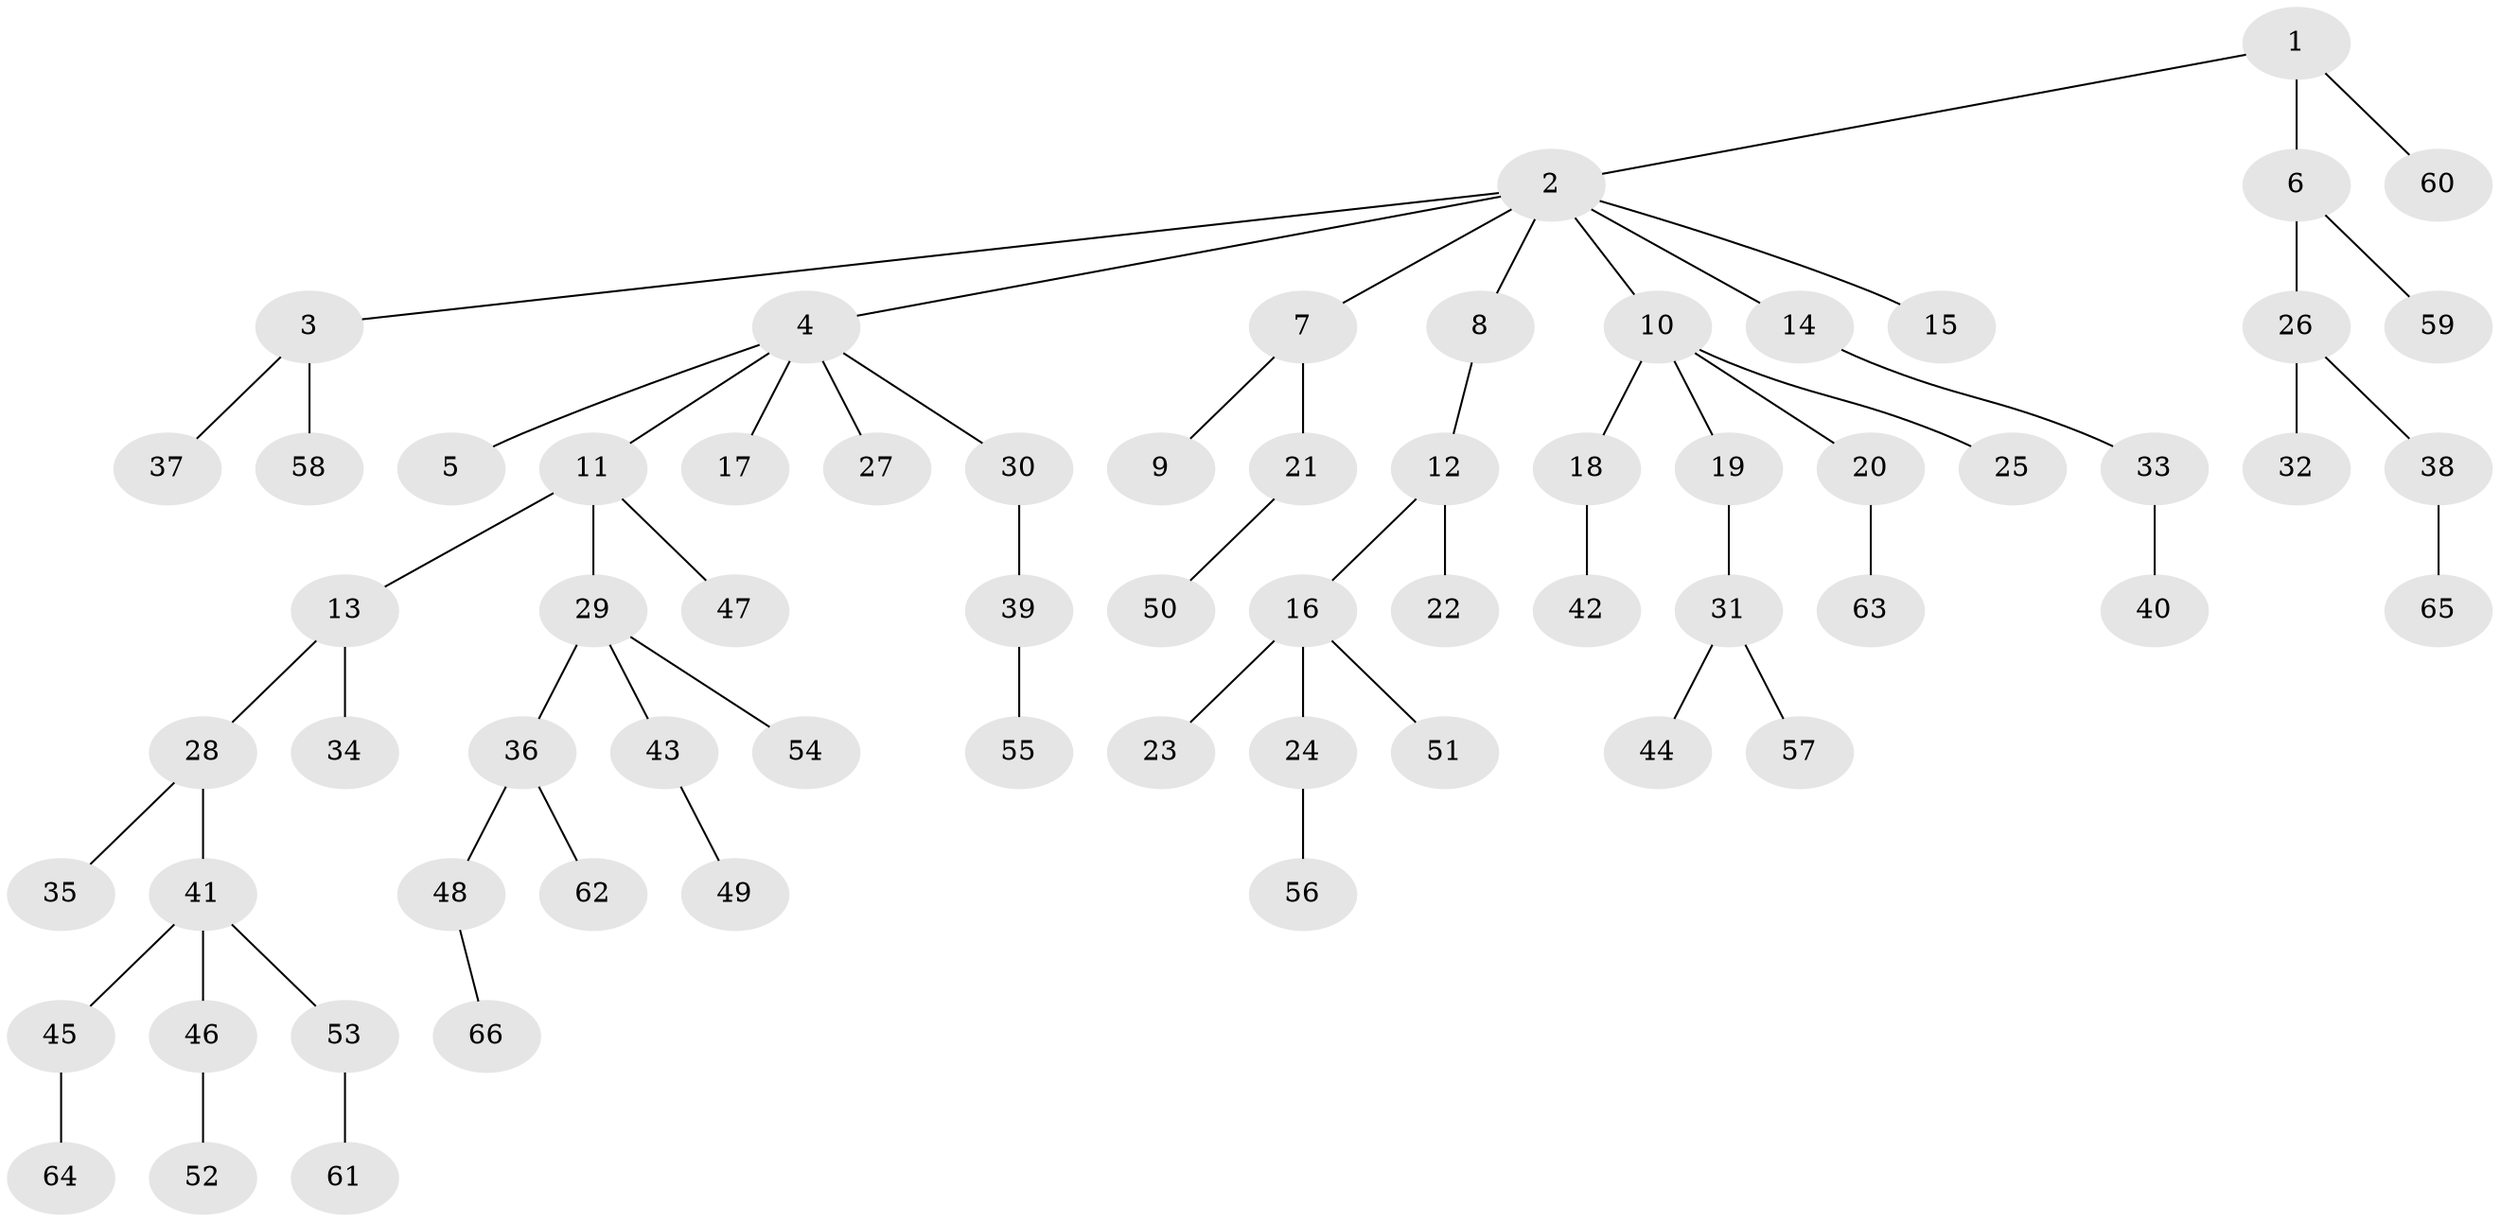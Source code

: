 // Generated by graph-tools (version 1.1) at 2025/36/03/09/25 02:36:36]
// undirected, 66 vertices, 65 edges
graph export_dot {
graph [start="1"]
  node [color=gray90,style=filled];
  1;
  2;
  3;
  4;
  5;
  6;
  7;
  8;
  9;
  10;
  11;
  12;
  13;
  14;
  15;
  16;
  17;
  18;
  19;
  20;
  21;
  22;
  23;
  24;
  25;
  26;
  27;
  28;
  29;
  30;
  31;
  32;
  33;
  34;
  35;
  36;
  37;
  38;
  39;
  40;
  41;
  42;
  43;
  44;
  45;
  46;
  47;
  48;
  49;
  50;
  51;
  52;
  53;
  54;
  55;
  56;
  57;
  58;
  59;
  60;
  61;
  62;
  63;
  64;
  65;
  66;
  1 -- 2;
  1 -- 6;
  1 -- 60;
  2 -- 3;
  2 -- 4;
  2 -- 7;
  2 -- 8;
  2 -- 10;
  2 -- 14;
  2 -- 15;
  3 -- 37;
  3 -- 58;
  4 -- 5;
  4 -- 11;
  4 -- 17;
  4 -- 27;
  4 -- 30;
  6 -- 26;
  6 -- 59;
  7 -- 9;
  7 -- 21;
  8 -- 12;
  10 -- 18;
  10 -- 19;
  10 -- 20;
  10 -- 25;
  11 -- 13;
  11 -- 29;
  11 -- 47;
  12 -- 16;
  12 -- 22;
  13 -- 28;
  13 -- 34;
  14 -- 33;
  16 -- 23;
  16 -- 24;
  16 -- 51;
  18 -- 42;
  19 -- 31;
  20 -- 63;
  21 -- 50;
  24 -- 56;
  26 -- 32;
  26 -- 38;
  28 -- 35;
  28 -- 41;
  29 -- 36;
  29 -- 43;
  29 -- 54;
  30 -- 39;
  31 -- 44;
  31 -- 57;
  33 -- 40;
  36 -- 48;
  36 -- 62;
  38 -- 65;
  39 -- 55;
  41 -- 45;
  41 -- 46;
  41 -- 53;
  43 -- 49;
  45 -- 64;
  46 -- 52;
  48 -- 66;
  53 -- 61;
}
